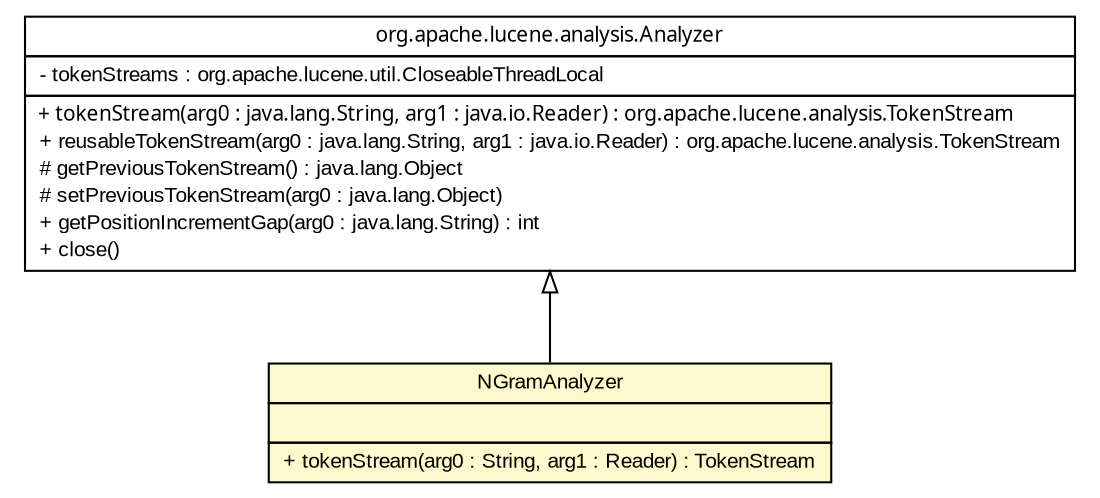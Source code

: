 #!/usr/local/bin/dot
#
# Class diagram 
# Generated by UMLGraph version 5.2 (http://www.umlgraph.org/)
#

digraph G {
	edge [fontname="arial",fontsize=10,labelfontname="arial",labelfontsize=10];
	node [fontname="arial",fontsize=10,shape=plaintext];
	nodesep=0.25;
	ranksep=0.5;
	// tud.iir.persistence.NGramAnalyzer
	c49110 [label=<<table title="tud.iir.persistence.NGramAnalyzer" border="0" cellborder="1" cellspacing="0" cellpadding="2" port="p" bgcolor="lemonChiffon" href="./NGramAnalyzer.html">
		<tr><td><table border="0" cellspacing="0" cellpadding="1">
<tr><td align="center" balign="center"> NGramAnalyzer </td></tr>
		</table></td></tr>
		<tr><td><table border="0" cellspacing="0" cellpadding="1">
<tr><td align="left" balign="left">  </td></tr>
		</table></td></tr>
		<tr><td><table border="0" cellspacing="0" cellpadding="1">
<tr><td align="left" balign="left"> + tokenStream(arg0 : String, arg1 : Reader) : TokenStream </td></tr>
		</table></td></tr>
		</table>>, fontname="arial", fontcolor="black", fontsize=10.0];
	//tud.iir.persistence.NGramAnalyzer extends org.apache.lucene.analysis.Analyzer
	c49153:p -> c49110:p [dir=back,arrowtail=empty];
	// org.apache.lucene.analysis.Analyzer
	c49153 [label=<<table title="org.apache.lucene.analysis.Analyzer" border="0" cellborder="1" cellspacing="0" cellpadding="2" port="p" href="http://java.sun.com/j2se/1.4.2/docs/api/org/apache/lucene/analysis/Analyzer.html">
		<tr><td><table border="0" cellspacing="0" cellpadding="1">
<tr><td align="center" balign="center"><font face="ariali"> org.apache.lucene.analysis.Analyzer </font></td></tr>
		</table></td></tr>
		<tr><td><table border="0" cellspacing="0" cellpadding="1">
<tr><td align="left" balign="left"> - tokenStreams : org.apache.lucene.util.CloseableThreadLocal </td></tr>
		</table></td></tr>
		<tr><td><table border="0" cellspacing="0" cellpadding="1">
<tr><td align="left" balign="left"><font face="ariali" point-size="10.0"> + tokenStream(arg0 : java.lang.String, arg1 : java.io.Reader) : org.apache.lucene.analysis.TokenStream </font></td></tr>
<tr><td align="left" balign="left"> + reusableTokenStream(arg0 : java.lang.String, arg1 : java.io.Reader) : org.apache.lucene.analysis.TokenStream </td></tr>
<tr><td align="left" balign="left"> # getPreviousTokenStream() : java.lang.Object </td></tr>
<tr><td align="left" balign="left"> # setPreviousTokenStream(arg0 : java.lang.Object) </td></tr>
<tr><td align="left" balign="left"> + getPositionIncrementGap(arg0 : java.lang.String) : int </td></tr>
<tr><td align="left" balign="left"> + close() </td></tr>
		</table></td></tr>
		</table>>, fontname="arial", fontcolor="black", fontsize=10.0];
}

